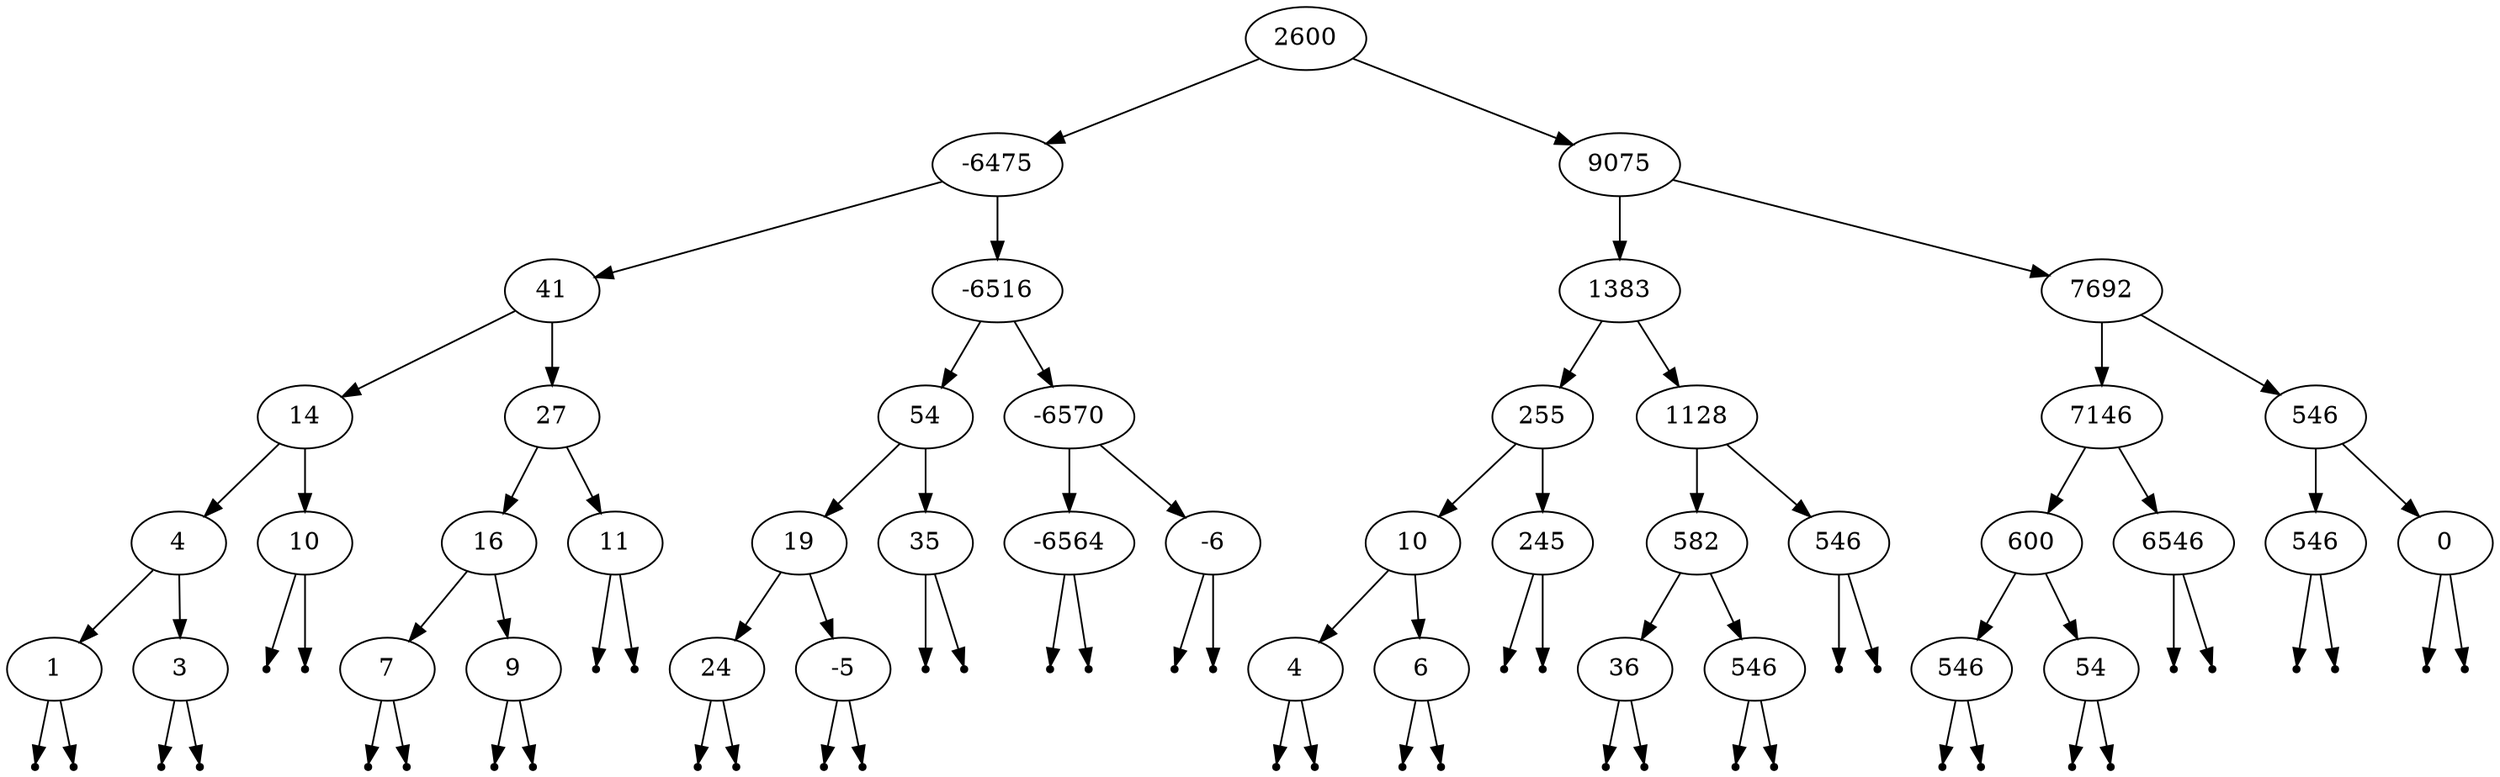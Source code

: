 digraph SegmentTree {
node0 [label="2600"];
node1 [label="-6475"];
node0 -> node1;
node2 [label="41"];
node1 -> node2;
node3 [label="14"];
node2 -> node3;
node4 [label="4"];
node3 -> node4;
node5 [label="1"];
node4 -> node5;
null6 [shape=point];
node5 -> null6;
null7 [shape=point];
node5 -> null7;
node8 [label="3"];
node4 -> node8;
null9 [shape=point];
node8 -> null9;
null10 [shape=point];
node8 -> null10;
node11 [label="10"];
node3 -> node11;
null12 [shape=point];
node11 -> null12;
null13 [shape=point];
node11 -> null13;
node14 [label="27"];
node2 -> node14;
node15 [label="16"];
node14 -> node15;
node16 [label="7"];
node15 -> node16;
null17 [shape=point];
node16 -> null17;
null18 [shape=point];
node16 -> null18;
node19 [label="9"];
node15 -> node19;
null20 [shape=point];
node19 -> null20;
null21 [shape=point];
node19 -> null21;
node22 [label="11"];
node14 -> node22;
null23 [shape=point];
node22 -> null23;
null24 [shape=point];
node22 -> null24;
node25 [label="-6516"];
node1 -> node25;
node26 [label="54"];
node25 -> node26;
node27 [label="19"];
node26 -> node27;
node28 [label="24"];
node27 -> node28;
null29 [shape=point];
node28 -> null29;
null30 [shape=point];
node28 -> null30;
node31 [label="-5"];
node27 -> node31;
null32 [shape=point];
node31 -> null32;
null33 [shape=point];
node31 -> null33;
node34 [label="35"];
node26 -> node34;
null35 [shape=point];
node34 -> null35;
null36 [shape=point];
node34 -> null36;
node37 [label="-6570"];
node25 -> node37;
node38 [label="-6564"];
node37 -> node38;
null39 [shape=point];
node38 -> null39;
null40 [shape=point];
node38 -> null40;
node41 [label="-6"];
node37 -> node41;
null42 [shape=point];
node41 -> null42;
null43 [shape=point];
node41 -> null43;
node44 [label="9075"];
node0 -> node44;
node45 [label="1383"];
node44 -> node45;
node46 [label="255"];
node45 -> node46;
node47 [label="10"];
node46 -> node47;
node48 [label="4"];
node47 -> node48;
null49 [shape=point];
node48 -> null49;
null50 [shape=point];
node48 -> null50;
node51 [label="6"];
node47 -> node51;
null52 [shape=point];
node51 -> null52;
null53 [shape=point];
node51 -> null53;
node54 [label="245"];
node46 -> node54;
null55 [shape=point];
node54 -> null55;
null56 [shape=point];
node54 -> null56;
node57 [label="1128"];
node45 -> node57;
node58 [label="582"];
node57 -> node58;
node59 [label="36"];
node58 -> node59;
null60 [shape=point];
node59 -> null60;
null61 [shape=point];
node59 -> null61;
node62 [label="546"];
node58 -> node62;
null63 [shape=point];
node62 -> null63;
null64 [shape=point];
node62 -> null64;
node65 [label="546"];
node57 -> node65;
null66 [shape=point];
node65 -> null66;
null67 [shape=point];
node65 -> null67;
node68 [label="7692"];
node44 -> node68;
node69 [label="7146"];
node68 -> node69;
node70 [label="600"];
node69 -> node70;
node71 [label="546"];
node70 -> node71;
null72 [shape=point];
node71 -> null72;
null73 [shape=point];
node71 -> null73;
node74 [label="54"];
node70 -> node74;
null75 [shape=point];
node74 -> null75;
null76 [shape=point];
node74 -> null76;
node77 [label="6546"];
node69 -> node77;
null78 [shape=point];
node77 -> null78;
null79 [shape=point];
node77 -> null79;
node80 [label="546"];
node68 -> node80;
node81 [label="546"];
node80 -> node81;
null82 [shape=point];
node81 -> null82;
null83 [shape=point];
node81 -> null83;
node84 [label="0"];
node80 -> node84;
null85 [shape=point];
node84 -> null85;
null86 [shape=point];
node84 -> null86;
}
